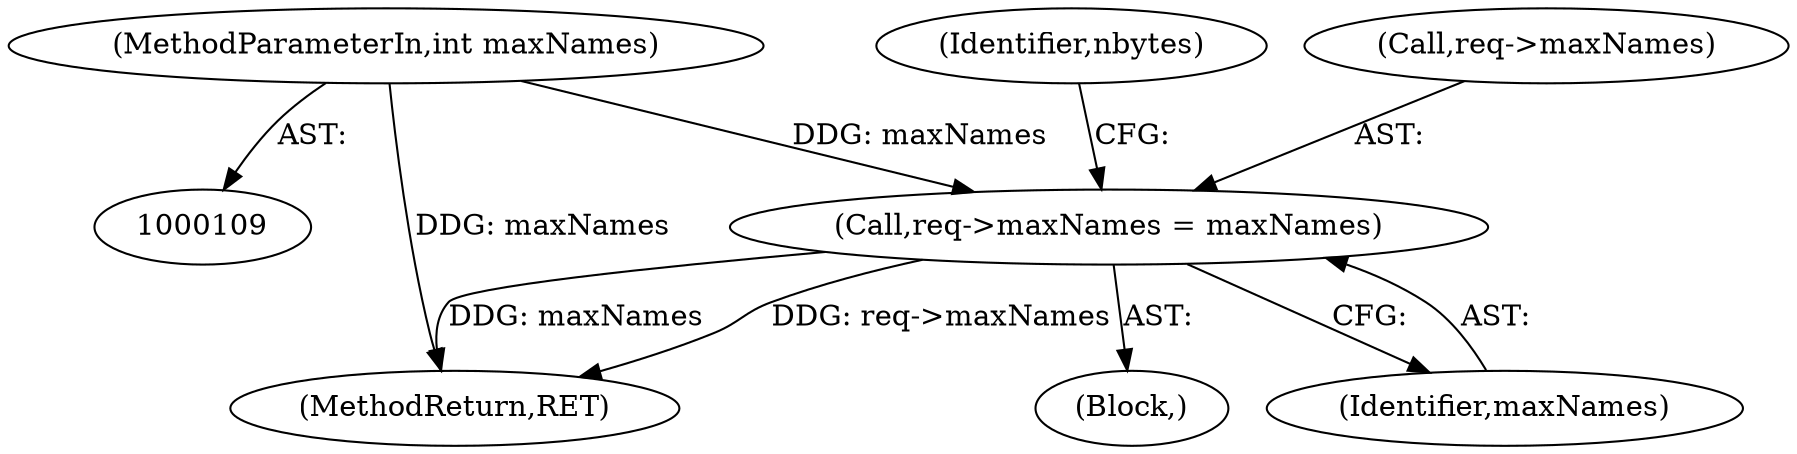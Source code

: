 digraph "0_libx11_8c29f1607a31dac0911e45a0dd3d74173822b3c9@pointer" {
"1000142" [label="(Call,req->maxNames = maxNames)"];
"1000112" [label="(MethodParameterIn,int maxNames)"];
"1000370" [label="(MethodReturn,RET)"];
"1000142" [label="(Call,req->maxNames = maxNames)"];
"1000114" [label="(Block,)"];
"1000148" [label="(Identifier,nbytes)"];
"1000143" [label="(Call,req->maxNames)"];
"1000112" [label="(MethodParameterIn,int maxNames)"];
"1000146" [label="(Identifier,maxNames)"];
"1000142" -> "1000114"  [label="AST: "];
"1000142" -> "1000146"  [label="CFG: "];
"1000143" -> "1000142"  [label="AST: "];
"1000146" -> "1000142"  [label="AST: "];
"1000148" -> "1000142"  [label="CFG: "];
"1000142" -> "1000370"  [label="DDG: req->maxNames"];
"1000142" -> "1000370"  [label="DDG: maxNames"];
"1000112" -> "1000142"  [label="DDG: maxNames"];
"1000112" -> "1000109"  [label="AST: "];
"1000112" -> "1000370"  [label="DDG: maxNames"];
}
